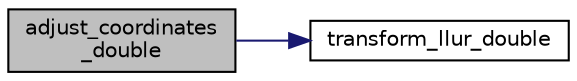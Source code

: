 digraph "adjust_coordinates_double"
{
  edge [fontname="Helvetica",fontsize="10",labelfontname="Helvetica",labelfontsize="10"];
  node [fontname="Helvetica",fontsize="10",shape=record];
  rankdir="LR";
  Node0 [label="adjust_coordinates\l_double",height=0.2,width=0.4,color="black", fillcolor="grey75", style="filled", fontcolor="black"];
  Node0 -> Node1 [color="midnightblue",fontsize="10",style="solid",fontname="Helvetica"];
  Node1 [label="transform_llur_double",height=0.2,width=0.4,color="black", fillcolor="white", style="filled",URL="$d9/d29/draw_8_c.html#aafa3dc4bd10b5c0c89fa354b0d87f865"];
}
